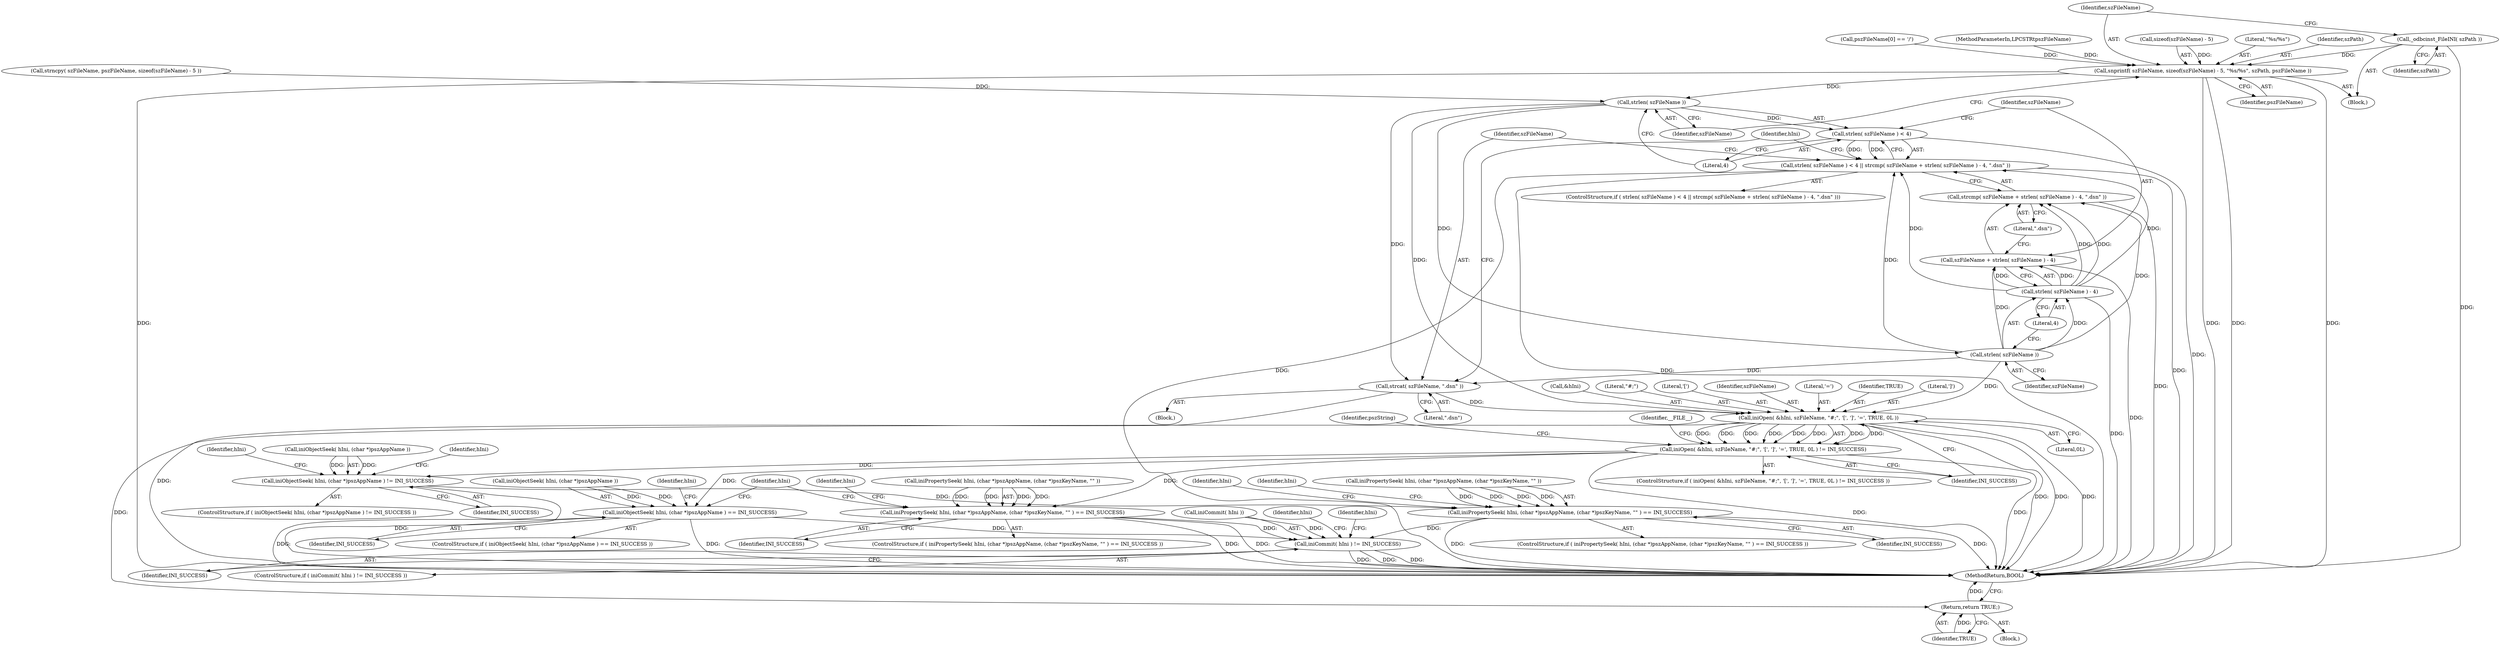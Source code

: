 digraph "0_unixODBC_45ef78e037f578b15fc58938a3a3251655e71d6f#diff-d52750c7ba4e594410438569d8e2963aL24_6@API" {
"1000134" [label="(Call,_odbcinst_FileINI( szPath ))"];
"1000136" [label="(Call,snprintf( szFileName, sizeof(szFileName) - 5, \"%s/%s\", szPath, pszFileName ))"];
"1000148" [label="(Call,strlen( szFileName ))"];
"1000147" [label="(Call,strlen( szFileName ) < 4)"];
"1000146" [label="(Call,strlen( szFileName ) < 4 || strcmp( szFileName + strlen( szFileName ) - 4, \".dsn\" ))"];
"1000155" [label="(Call,strlen( szFileName ))"];
"1000151" [label="(Call,strcmp( szFileName + strlen( szFileName ) - 4, \".dsn\" ))"];
"1000152" [label="(Call,szFileName + strlen( szFileName ) - 4)"];
"1000154" [label="(Call,strlen( szFileName ) - 4)"];
"1000160" [label="(Call,strcat( szFileName, \".dsn\" ))"];
"1000165" [label="(Call,iniOpen( &hIni, szFileName, \"#;\", '[', ']', '=', TRUE, 0L ))"];
"1000164" [label="(Call,iniOpen( &hIni, szFileName, \"#;\", '[', ']', '=', TRUE, 0L ) != INI_SUCCESS)"];
"1000196" [label="(Call,iniObjectSeek( hIni, (char *)pszAppName ) == INI_SUCCESS)"];
"1000285" [label="(Call,iniCommit( hIni ) != INI_SUCCESS)"];
"1000213" [label="(Call,iniPropertySeek( hIni, (char *)pszAppName, (char *)pszKeyName, \"\" ) == INI_SUCCESS)"];
"1000230" [label="(Call,iniObjectSeek( hIni, (char *)pszAppName ) != INI_SUCCESS)"];
"1000244" [label="(Call,iniPropertySeek( hIni, (char *)pszAppName, (char *)pszKeyName, \"\" ) == INI_SUCCESS)"];
"1000303" [label="(Return,return TRUE;)"];
"1000160" [label="(Call,strcat( szFileName, \".dsn\" ))"];
"1000166" [label="(Call,&hIni)"];
"1000135" [label="(Identifier,szPath)"];
"1000226" [label="(Identifier,hIni)"];
"1000157" [label="(Literal,4)"];
"1000246" [label="(Identifier,hIni)"];
"1000138" [label="(Call,sizeof(szFileName) - 5)"];
"1000150" [label="(Literal,4)"];
"1000197" [label="(Call,iniObjectSeek( hIni, (char *)pszAppName ))"];
"1000128" [label="(Block,)"];
"1000288" [label="(Identifier,INI_SUCCESS)"];
"1000156" [label="(Identifier,szFileName)"];
"1000146" [label="(Call,strlen( szFileName ) < 4 || strcmp( szFileName + strlen( szFileName ) - 4, \".dsn\" ))"];
"1000158" [label="(Literal,\".dsn\")"];
"1000163" [label="(ControlStructure,if ( iniOpen( &hIni, szFileName, \"#;\", '[', ']', '=', TRUE, 0L ) != INI_SUCCESS ))"];
"1000302" [label="(Identifier,hIni)"];
"1000243" [label="(ControlStructure,if ( iniPropertySeek( hIni, (char *)pszAppName, (char *)pszKeyName, \"\" ) == INI_SUCCESS ))"];
"1000245" [label="(Call,iniPropertySeek( hIni, (char *)pszAppName, (char *)pszKeyName, \"\" ))"];
"1000161" [label="(Identifier,szFileName)"];
"1000272" [label="(Identifier,hIni)"];
"1000142" [label="(Literal,\"%s/%s\")"];
"1000175" [label="(Identifier,INI_SUCCESS)"];
"1000257" [label="(Identifier,hIni)"];
"1000162" [label="(Literal,\".dsn\")"];
"1000155" [label="(Call,strlen( szFileName ))"];
"1000303" [label="(Return,return TRUE;)"];
"1000213" [label="(Call,iniPropertySeek( hIni, (char *)pszAppName, (char *)pszKeyName, \"\" ) == INI_SUCCESS)"];
"1000169" [label="(Literal,\"#;\")"];
"1000189" [label="(Identifier,pszString)"];
"1000286" [label="(Call,iniCommit( hIni ))"];
"1000214" [label="(Call,iniPropertySeek( hIni, (char *)pszAppName, (char *)pszKeyName, \"\" ))"];
"1000148" [label="(Call,strlen( szFileName ))"];
"1000136" [label="(Call,snprintf( szFileName, sizeof(szFileName) - 5, \"%s/%s\", szPath, pszFileName ))"];
"1000170" [label="(Literal,'[')"];
"1000229" [label="(ControlStructure,if ( iniObjectSeek( hIni, (char *)pszAppName ) != INI_SUCCESS ))"];
"1000291" [label="(Identifier,hIni)"];
"1000165" [label="(Call,iniOpen( &hIni, szFileName, \"#;\", '[', ']', '=', TRUE, 0L ))"];
"1000168" [label="(Identifier,szFileName)"];
"1000143" [label="(Identifier,szPath)"];
"1000236" [label="(Identifier,INI_SUCCESS)"];
"1000154" [label="(Call,strlen( szFileName ) - 4)"];
"1000254" [label="(Identifier,INI_SUCCESS)"];
"1000167" [label="(Identifier,hIni)"];
"1000205" [label="(Identifier,hIni)"];
"1000134" [label="(Call,_odbcinst_FileINI( szPath ))"];
"1000159" [label="(Block,)"];
"1000196" [label="(Call,iniObjectSeek( hIni, (char *)pszAppName ) == INI_SUCCESS)"];
"1000304" [label="(Identifier,TRUE)"];
"1000174" [label="(Literal,0L)"];
"1000239" [label="(Identifier,hIni)"];
"1000149" [label="(Identifier,szFileName)"];
"1000230" [label="(Call,iniObjectSeek( hIni, (char *)pszAppName ) != INI_SUCCESS)"];
"1000110" [label="(Block,)"];
"1000305" [label="(MethodReturn,BOOL)"];
"1000164" [label="(Call,iniOpen( &hIni, szFileName, \"#;\", '[', ']', '=', TRUE, 0L ) != INI_SUCCESS)"];
"1000178" [label="(Identifier,__FILE__)"];
"1000172" [label="(Literal,'=')"];
"1000195" [label="(ControlStructure,if ( iniObjectSeek( hIni, (char *)pszAppName ) == INI_SUCCESS ))"];
"1000173" [label="(Identifier,TRUE)"];
"1000114" [label="(Call,pszFileName[0] == '/')"];
"1000284" [label="(ControlStructure,if ( iniCommit( hIni ) != INI_SUCCESS ))"];
"1000153" [label="(Identifier,szFileName)"];
"1000147" [label="(Call,strlen( szFileName ) < 4)"];
"1000151" [label="(Call,strcmp( szFileName + strlen( szFileName ) - 4, \".dsn\" ))"];
"1000145" [label="(ControlStructure,if ( strlen( szFileName ) < 4 || strcmp( szFileName + strlen( szFileName ) - 4, \".dsn\" )))"];
"1000287" [label="(Identifier,hIni)"];
"1000223" [label="(Identifier,INI_SUCCESS)"];
"1000285" [label="(Call,iniCommit( hIni ) != INI_SUCCESS)"];
"1000212" [label="(ControlStructure,if ( iniPropertySeek( hIni, (char *)pszAppName, (char *)pszKeyName, \"\" ) == INI_SUCCESS ))"];
"1000152" [label="(Call,szFileName + strlen( szFileName ) - 4)"];
"1000120" [label="(Call,strncpy( szFileName, pszFileName, sizeof(szFileName) - 5 ))"];
"1000244" [label="(Call,iniPropertySeek( hIni, (char *)pszAppName, (char *)pszKeyName, \"\" ) == INI_SUCCESS)"];
"1000106" [label="(MethodParameterIn,LPCSTR\tpszFileName)"];
"1000144" [label="(Identifier,pszFileName)"];
"1000137" [label="(Identifier,szFileName)"];
"1000171" [label="(Literal,']')"];
"1000231" [label="(Call,iniObjectSeek( hIni, (char *)pszAppName ))"];
"1000202" [label="(Identifier,INI_SUCCESS)"];
"1000134" -> "1000128"  [label="AST: "];
"1000134" -> "1000135"  [label="CFG: "];
"1000135" -> "1000134"  [label="AST: "];
"1000137" -> "1000134"  [label="CFG: "];
"1000134" -> "1000305"  [label="DDG: "];
"1000134" -> "1000136"  [label="DDG: "];
"1000136" -> "1000128"  [label="AST: "];
"1000136" -> "1000144"  [label="CFG: "];
"1000137" -> "1000136"  [label="AST: "];
"1000138" -> "1000136"  [label="AST: "];
"1000142" -> "1000136"  [label="AST: "];
"1000143" -> "1000136"  [label="AST: "];
"1000144" -> "1000136"  [label="AST: "];
"1000149" -> "1000136"  [label="CFG: "];
"1000136" -> "1000305"  [label="DDG: "];
"1000136" -> "1000305"  [label="DDG: "];
"1000136" -> "1000305"  [label="DDG: "];
"1000136" -> "1000305"  [label="DDG: "];
"1000138" -> "1000136"  [label="DDG: "];
"1000114" -> "1000136"  [label="DDG: "];
"1000106" -> "1000136"  [label="DDG: "];
"1000136" -> "1000148"  [label="DDG: "];
"1000148" -> "1000147"  [label="AST: "];
"1000148" -> "1000149"  [label="CFG: "];
"1000149" -> "1000148"  [label="AST: "];
"1000150" -> "1000148"  [label="CFG: "];
"1000148" -> "1000147"  [label="DDG: "];
"1000120" -> "1000148"  [label="DDG: "];
"1000148" -> "1000155"  [label="DDG: "];
"1000148" -> "1000160"  [label="DDG: "];
"1000148" -> "1000165"  [label="DDG: "];
"1000147" -> "1000146"  [label="AST: "];
"1000147" -> "1000150"  [label="CFG: "];
"1000150" -> "1000147"  [label="AST: "];
"1000153" -> "1000147"  [label="CFG: "];
"1000146" -> "1000147"  [label="CFG: "];
"1000147" -> "1000305"  [label="DDG: "];
"1000147" -> "1000146"  [label="DDG: "];
"1000147" -> "1000146"  [label="DDG: "];
"1000146" -> "1000145"  [label="AST: "];
"1000146" -> "1000151"  [label="CFG: "];
"1000151" -> "1000146"  [label="AST: "];
"1000161" -> "1000146"  [label="CFG: "];
"1000167" -> "1000146"  [label="CFG: "];
"1000146" -> "1000305"  [label="DDG: "];
"1000146" -> "1000305"  [label="DDG: "];
"1000146" -> "1000305"  [label="DDG: "];
"1000155" -> "1000146"  [label="DDG: "];
"1000154" -> "1000146"  [label="DDG: "];
"1000154" -> "1000146"  [label="DDG: "];
"1000155" -> "1000154"  [label="AST: "];
"1000155" -> "1000156"  [label="CFG: "];
"1000156" -> "1000155"  [label="AST: "];
"1000157" -> "1000155"  [label="CFG: "];
"1000155" -> "1000151"  [label="DDG: "];
"1000155" -> "1000152"  [label="DDG: "];
"1000155" -> "1000154"  [label="DDG: "];
"1000155" -> "1000160"  [label="DDG: "];
"1000155" -> "1000165"  [label="DDG: "];
"1000151" -> "1000158"  [label="CFG: "];
"1000152" -> "1000151"  [label="AST: "];
"1000158" -> "1000151"  [label="AST: "];
"1000151" -> "1000305"  [label="DDG: "];
"1000154" -> "1000151"  [label="DDG: "];
"1000154" -> "1000151"  [label="DDG: "];
"1000152" -> "1000154"  [label="CFG: "];
"1000153" -> "1000152"  [label="AST: "];
"1000154" -> "1000152"  [label="AST: "];
"1000158" -> "1000152"  [label="CFG: "];
"1000152" -> "1000305"  [label="DDG: "];
"1000154" -> "1000152"  [label="DDG: "];
"1000154" -> "1000152"  [label="DDG: "];
"1000154" -> "1000157"  [label="CFG: "];
"1000157" -> "1000154"  [label="AST: "];
"1000154" -> "1000305"  [label="DDG: "];
"1000160" -> "1000159"  [label="AST: "];
"1000160" -> "1000162"  [label="CFG: "];
"1000161" -> "1000160"  [label="AST: "];
"1000162" -> "1000160"  [label="AST: "];
"1000167" -> "1000160"  [label="CFG: "];
"1000160" -> "1000305"  [label="DDG: "];
"1000160" -> "1000165"  [label="DDG: "];
"1000165" -> "1000164"  [label="AST: "];
"1000165" -> "1000174"  [label="CFG: "];
"1000166" -> "1000165"  [label="AST: "];
"1000168" -> "1000165"  [label="AST: "];
"1000169" -> "1000165"  [label="AST: "];
"1000170" -> "1000165"  [label="AST: "];
"1000171" -> "1000165"  [label="AST: "];
"1000172" -> "1000165"  [label="AST: "];
"1000173" -> "1000165"  [label="AST: "];
"1000174" -> "1000165"  [label="AST: "];
"1000175" -> "1000165"  [label="CFG: "];
"1000165" -> "1000305"  [label="DDG: "];
"1000165" -> "1000305"  [label="DDG: "];
"1000165" -> "1000305"  [label="DDG: "];
"1000165" -> "1000164"  [label="DDG: "];
"1000165" -> "1000164"  [label="DDG: "];
"1000165" -> "1000164"  [label="DDG: "];
"1000165" -> "1000164"  [label="DDG: "];
"1000165" -> "1000164"  [label="DDG: "];
"1000165" -> "1000164"  [label="DDG: "];
"1000165" -> "1000164"  [label="DDG: "];
"1000165" -> "1000164"  [label="DDG: "];
"1000165" -> "1000303"  [label="DDG: "];
"1000164" -> "1000163"  [label="AST: "];
"1000164" -> "1000175"  [label="CFG: "];
"1000175" -> "1000164"  [label="AST: "];
"1000178" -> "1000164"  [label="CFG: "];
"1000189" -> "1000164"  [label="CFG: "];
"1000164" -> "1000305"  [label="DDG: "];
"1000164" -> "1000305"  [label="DDG: "];
"1000164" -> "1000196"  [label="DDG: "];
"1000164" -> "1000213"  [label="DDG: "];
"1000164" -> "1000230"  [label="DDG: "];
"1000196" -> "1000195"  [label="AST: "];
"1000196" -> "1000202"  [label="CFG: "];
"1000197" -> "1000196"  [label="AST: "];
"1000202" -> "1000196"  [label="AST: "];
"1000205" -> "1000196"  [label="CFG: "];
"1000287" -> "1000196"  [label="CFG: "];
"1000196" -> "1000305"  [label="DDG: "];
"1000196" -> "1000305"  [label="DDG: "];
"1000197" -> "1000196"  [label="DDG: "];
"1000197" -> "1000196"  [label="DDG: "];
"1000196" -> "1000285"  [label="DDG: "];
"1000285" -> "1000284"  [label="AST: "];
"1000285" -> "1000288"  [label="CFG: "];
"1000286" -> "1000285"  [label="AST: "];
"1000288" -> "1000285"  [label="AST: "];
"1000291" -> "1000285"  [label="CFG: "];
"1000302" -> "1000285"  [label="CFG: "];
"1000285" -> "1000305"  [label="DDG: "];
"1000285" -> "1000305"  [label="DDG: "];
"1000285" -> "1000305"  [label="DDG: "];
"1000286" -> "1000285"  [label="DDG: "];
"1000213" -> "1000285"  [label="DDG: "];
"1000244" -> "1000285"  [label="DDG: "];
"1000213" -> "1000212"  [label="AST: "];
"1000213" -> "1000223"  [label="CFG: "];
"1000214" -> "1000213"  [label="AST: "];
"1000223" -> "1000213"  [label="AST: "];
"1000226" -> "1000213"  [label="CFG: "];
"1000287" -> "1000213"  [label="CFG: "];
"1000213" -> "1000305"  [label="DDG: "];
"1000213" -> "1000305"  [label="DDG: "];
"1000214" -> "1000213"  [label="DDG: "];
"1000214" -> "1000213"  [label="DDG: "];
"1000214" -> "1000213"  [label="DDG: "];
"1000214" -> "1000213"  [label="DDG: "];
"1000230" -> "1000229"  [label="AST: "];
"1000230" -> "1000236"  [label="CFG: "];
"1000231" -> "1000230"  [label="AST: "];
"1000236" -> "1000230"  [label="AST: "];
"1000239" -> "1000230"  [label="CFG: "];
"1000246" -> "1000230"  [label="CFG: "];
"1000230" -> "1000305"  [label="DDG: "];
"1000231" -> "1000230"  [label="DDG: "];
"1000231" -> "1000230"  [label="DDG: "];
"1000230" -> "1000244"  [label="DDG: "];
"1000244" -> "1000243"  [label="AST: "];
"1000244" -> "1000254"  [label="CFG: "];
"1000245" -> "1000244"  [label="AST: "];
"1000254" -> "1000244"  [label="AST: "];
"1000257" -> "1000244"  [label="CFG: "];
"1000272" -> "1000244"  [label="CFG: "];
"1000244" -> "1000305"  [label="DDG: "];
"1000244" -> "1000305"  [label="DDG: "];
"1000245" -> "1000244"  [label="DDG: "];
"1000245" -> "1000244"  [label="DDG: "];
"1000245" -> "1000244"  [label="DDG: "];
"1000245" -> "1000244"  [label="DDG: "];
"1000303" -> "1000110"  [label="AST: "];
"1000303" -> "1000304"  [label="CFG: "];
"1000304" -> "1000303"  [label="AST: "];
"1000305" -> "1000303"  [label="CFG: "];
"1000303" -> "1000305"  [label="DDG: "];
"1000304" -> "1000303"  [label="DDG: "];
}
